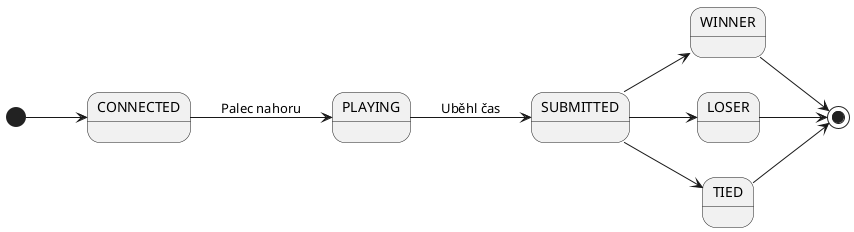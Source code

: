 @startuml
left to right direction

[*] --> CONNECTED
CONNECTED --> PLAYING : Palec nahoru
PLAYING --> SUBMITTED : Uběhl čas
SUBMITTED --> WINNER
SUBMITTED --> LOSER
SUBMITTED --> TIED
WINNER --> [*]
LOSER --> [*]
TIED --> [*]

@enduml